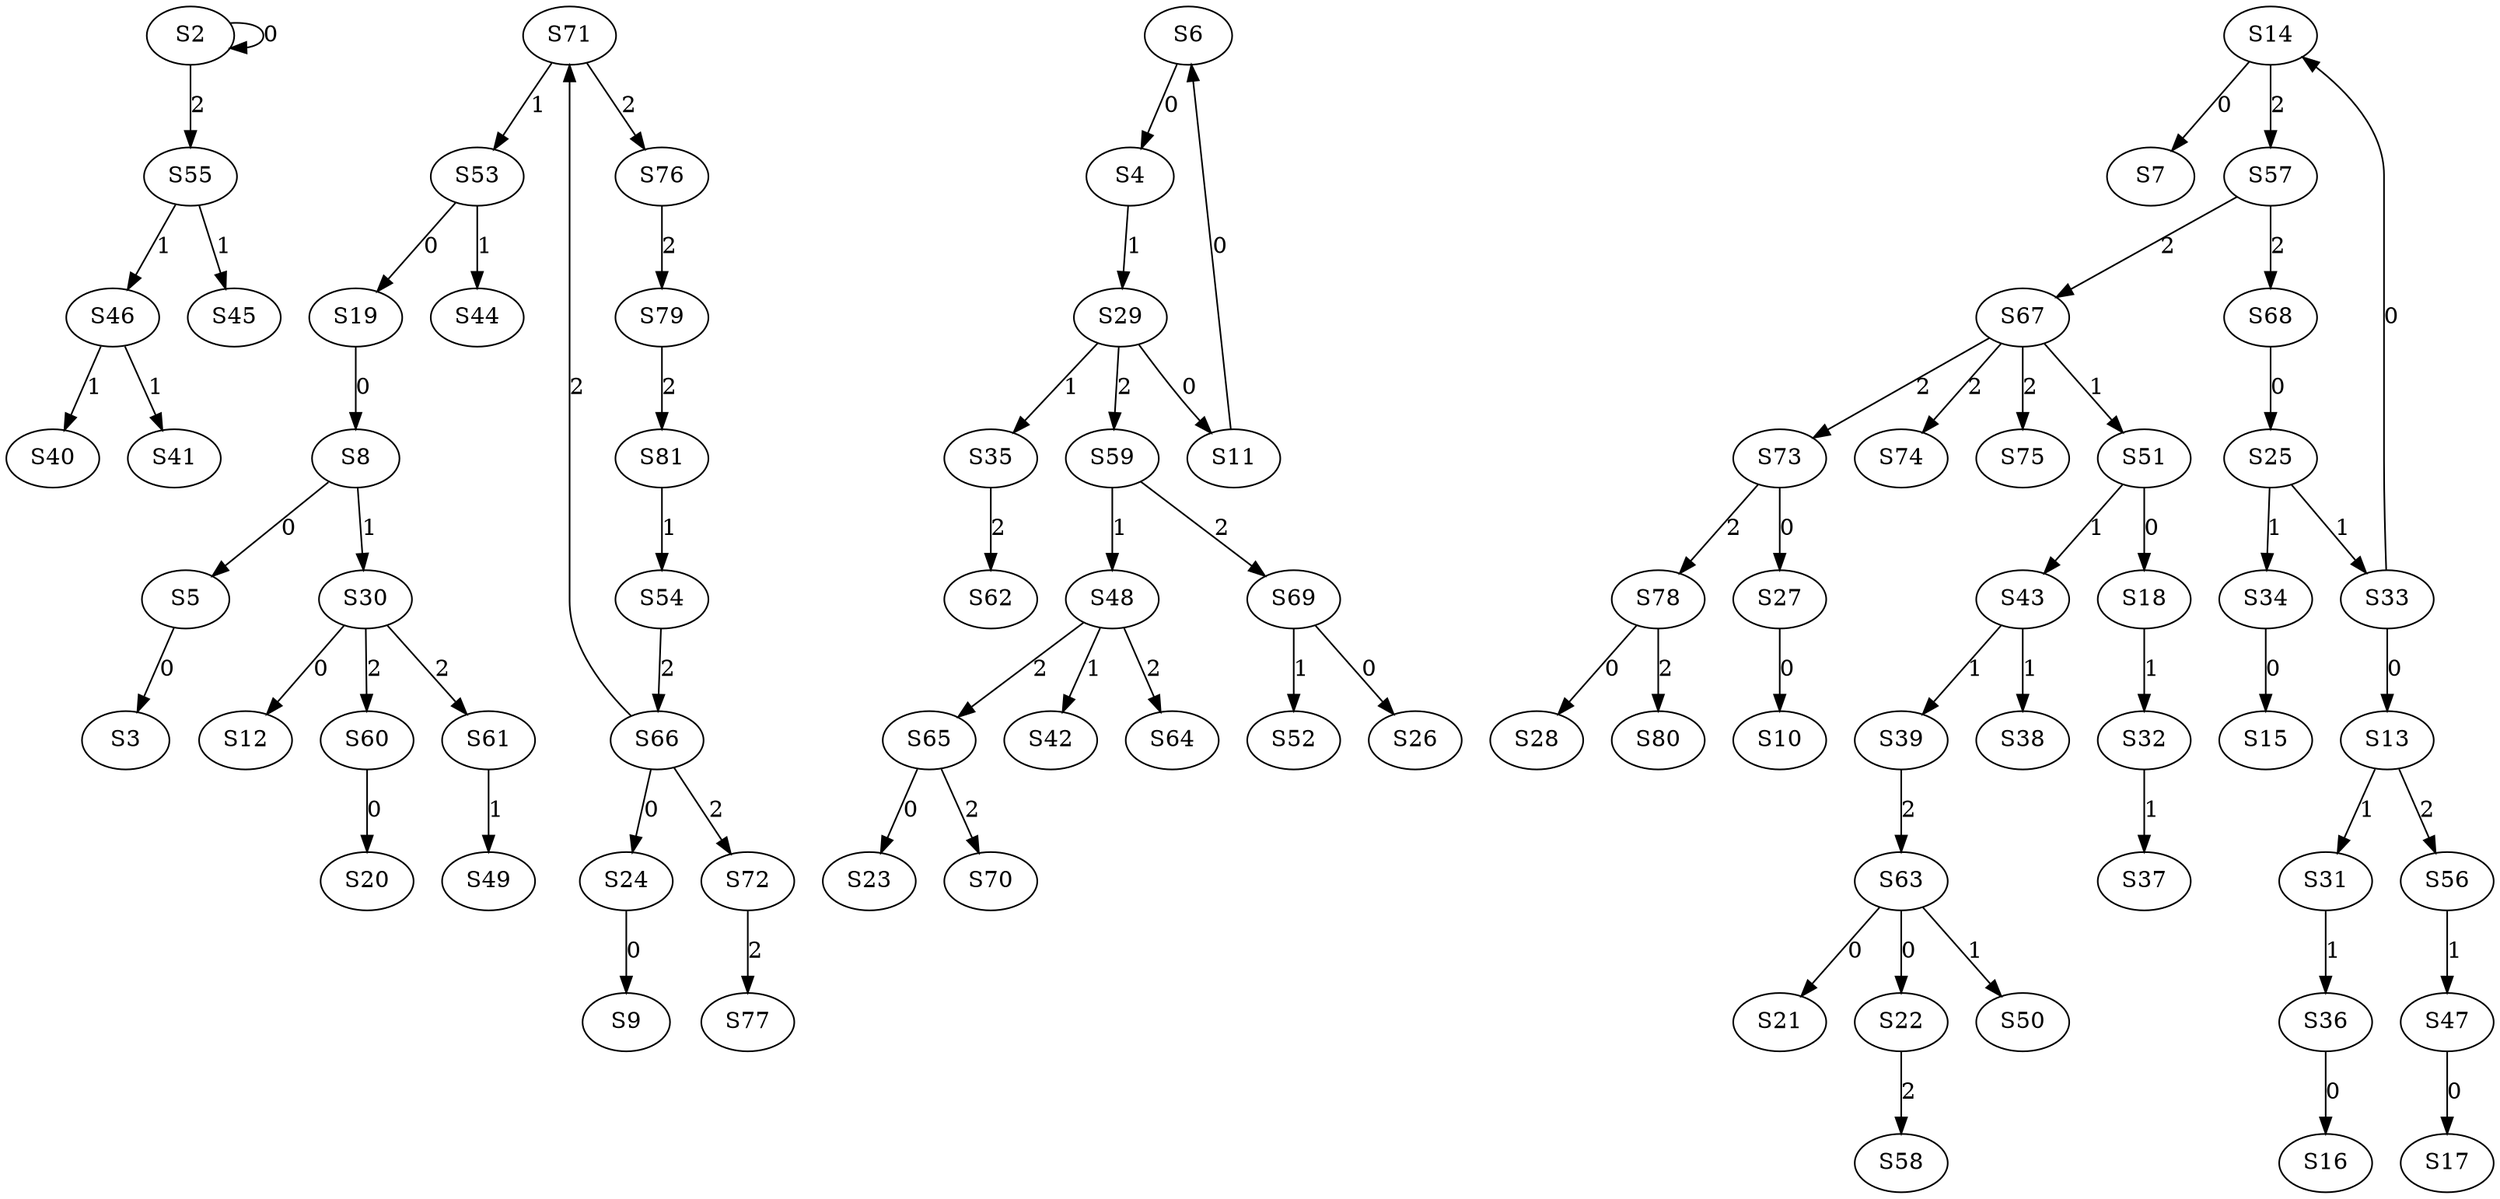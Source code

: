 strict digraph {
	S2 -> S2 [ label = 0 ];
	S5 -> S3 [ label = 0 ];
	S6 -> S4 [ label = 0 ];
	S8 -> S5 [ label = 0 ];
	S11 -> S6 [ label = 0 ];
	S14 -> S7 [ label = 0 ];
	S19 -> S8 [ label = 0 ];
	S24 -> S9 [ label = 0 ];
	S27 -> S10 [ label = 0 ];
	S29 -> S11 [ label = 0 ];
	S30 -> S12 [ label = 0 ];
	S33 -> S13 [ label = 0 ];
	S33 -> S14 [ label = 0 ];
	S34 -> S15 [ label = 0 ];
	S36 -> S16 [ label = 0 ];
	S47 -> S17 [ label = 0 ];
	S51 -> S18 [ label = 0 ];
	S53 -> S19 [ label = 0 ];
	S60 -> S20 [ label = 0 ];
	S63 -> S21 [ label = 0 ];
	S63 -> S22 [ label = 0 ];
	S65 -> S23 [ label = 0 ];
	S66 -> S24 [ label = 0 ];
	S68 -> S25 [ label = 0 ];
	S69 -> S26 [ label = 0 ];
	S73 -> S27 [ label = 0 ];
	S78 -> S28 [ label = 0 ];
	S4 -> S29 [ label = 1 ];
	S8 -> S30 [ label = 1 ];
	S13 -> S31 [ label = 1 ];
	S18 -> S32 [ label = 1 ];
	S25 -> S33 [ label = 1 ];
	S25 -> S34 [ label = 1 ];
	S29 -> S35 [ label = 1 ];
	S31 -> S36 [ label = 1 ];
	S32 -> S37 [ label = 1 ];
	S43 -> S38 [ label = 1 ];
	S43 -> S39 [ label = 1 ];
	S46 -> S40 [ label = 1 ];
	S46 -> S41 [ label = 1 ];
	S48 -> S42 [ label = 1 ];
	S51 -> S43 [ label = 1 ];
	S53 -> S44 [ label = 1 ];
	S55 -> S45 [ label = 1 ];
	S55 -> S46 [ label = 1 ];
	S56 -> S47 [ label = 1 ];
	S59 -> S48 [ label = 1 ];
	S61 -> S49 [ label = 1 ];
	S63 -> S50 [ label = 1 ];
	S67 -> S51 [ label = 1 ];
	S69 -> S52 [ label = 1 ];
	S71 -> S53 [ label = 1 ];
	S81 -> S54 [ label = 1 ];
	S2 -> S55 [ label = 2 ];
	S13 -> S56 [ label = 2 ];
	S14 -> S57 [ label = 2 ];
	S22 -> S58 [ label = 2 ];
	S29 -> S59 [ label = 2 ];
	S30 -> S60 [ label = 2 ];
	S30 -> S61 [ label = 2 ];
	S35 -> S62 [ label = 2 ];
	S39 -> S63 [ label = 2 ];
	S48 -> S64 [ label = 2 ];
	S48 -> S65 [ label = 2 ];
	S54 -> S66 [ label = 2 ];
	S57 -> S67 [ label = 2 ];
	S57 -> S68 [ label = 2 ];
	S59 -> S69 [ label = 2 ];
	S65 -> S70 [ label = 2 ];
	S66 -> S71 [ label = 2 ];
	S66 -> S72 [ label = 2 ];
	S67 -> S73 [ label = 2 ];
	S67 -> S74 [ label = 2 ];
	S67 -> S75 [ label = 2 ];
	S71 -> S76 [ label = 2 ];
	S72 -> S77 [ label = 2 ];
	S73 -> S78 [ label = 2 ];
	S76 -> S79 [ label = 2 ];
	S78 -> S80 [ label = 2 ];
	S79 -> S81 [ label = 2 ];
}